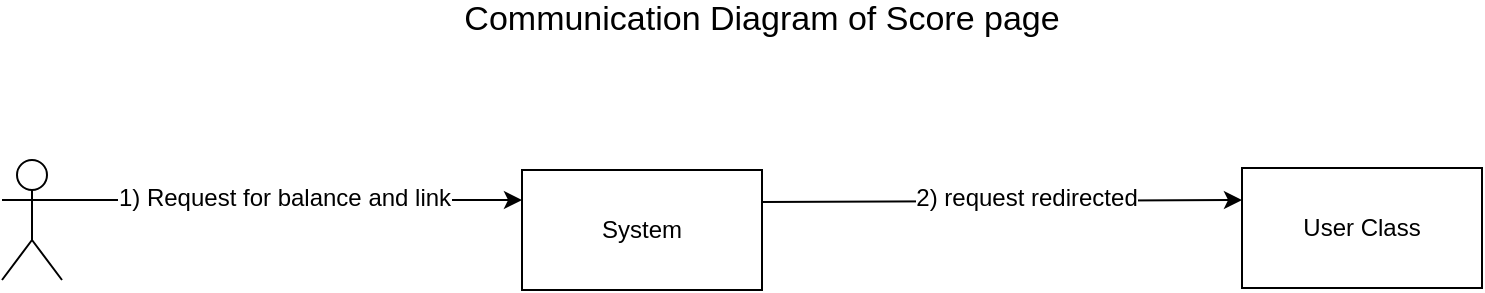 <mxfile version="10.6.8" type="github"><diagram id="-i9FiKZzgvum9l42ebn4" name="Page-1"><mxGraphModel dx="821" dy="685" grid="1" gridSize="10" guides="1" tooltips="1" connect="1" arrows="1" fold="1" page="1" pageScale="1" pageWidth="291" pageHeight="413" math="0" shadow="0"><root><mxCell id="0"/><mxCell id="1" parent="0"/><mxCell id="q-LFnX3xgUtxjHESLR0g-1" value="" style="shape=umlActor;verticalLabelPosition=bottom;labelBackgroundColor=#ffffff;verticalAlign=top;html=1;outlineConnect=0;" vertex="1" parent="1"><mxGeometry x="20" y="120" width="30" height="60" as="geometry"/></mxCell><mxCell id="q-LFnX3xgUtxjHESLR0g-2" value="System" style="rounded=0;whiteSpace=wrap;html=1;" vertex="1" parent="1"><mxGeometry x="280" y="125" width="120" height="60" as="geometry"/></mxCell><mxCell id="q-LFnX3xgUtxjHESLR0g-3" value="&lt;span&gt;User Class&lt;/span&gt;" style="rounded=0;whiteSpace=wrap;html=1;" vertex="1" parent="1"><mxGeometry x="640" y="124" width="120" height="60" as="geometry"/></mxCell><mxCell id="q-LFnX3xgUtxjHESLR0g-4" value="" style="endArrow=classic;html=1;entryX=0;entryY=0.25;entryDx=0;entryDy=0;exitX=1;exitY=0.333;exitDx=0;exitDy=0;exitPerimeter=0;" edge="1" parent="1" source="q-LFnX3xgUtxjHESLR0g-1" target="q-LFnX3xgUtxjHESLR0g-2"><mxGeometry width="50" height="50" relative="1" as="geometry"><mxPoint x="100" y="190" as="sourcePoint"/><mxPoint x="150" y="140" as="targetPoint"/></mxGeometry></mxCell><mxCell id="q-LFnX3xgUtxjHESLR0g-5" value="&lt;span&gt;1) Request for balance and link&lt;/span&gt;&lt;br&gt;" style="text;html=1;resizable=0;points=[];align=center;verticalAlign=middle;labelBackgroundColor=#ffffff;" vertex="1" connectable="0" parent="q-LFnX3xgUtxjHESLR0g-4"><mxGeometry x="-0.035" y="1" relative="1" as="geometry"><mxPoint as="offset"/></mxGeometry></mxCell><mxCell id="q-LFnX3xgUtxjHESLR0g-6" value="" style="endArrow=classic;html=1;exitX=1;exitY=0.25;exitDx=0;exitDy=0;entryX=0;entryY=0.25;entryDx=0;entryDy=0;" edge="1" parent="1"><mxGeometry width="50" height="50" relative="1" as="geometry"><mxPoint x="400" y="141" as="sourcePoint"/><mxPoint x="640" y="140" as="targetPoint"/></mxGeometry></mxCell><mxCell id="q-LFnX3xgUtxjHESLR0g-7" value="&lt;span&gt;2) request redirected&lt;/span&gt;&lt;br&gt;" style="text;html=1;resizable=0;points=[];align=center;verticalAlign=middle;labelBackgroundColor=#ffffff;" vertex="1" connectable="0" parent="q-LFnX3xgUtxjHESLR0g-6"><mxGeometry x="0.208" relative="1" as="geometry"><mxPoint x="-13" y="-2" as="offset"/></mxGeometry></mxCell><mxCell id="q-LFnX3xgUtxjHESLR0g-8" value="&lt;font style=&quot;font-size: 17px&quot;&gt;Communication Diagram of Score page&lt;/font&gt;" style="text;html=1;strokeColor=none;fillColor=none;align=center;verticalAlign=middle;whiteSpace=wrap;rounded=0;" vertex="1" parent="1"><mxGeometry x="160" y="40" width="480" height="20" as="geometry"/></mxCell></root></mxGraphModel></diagram></mxfile>